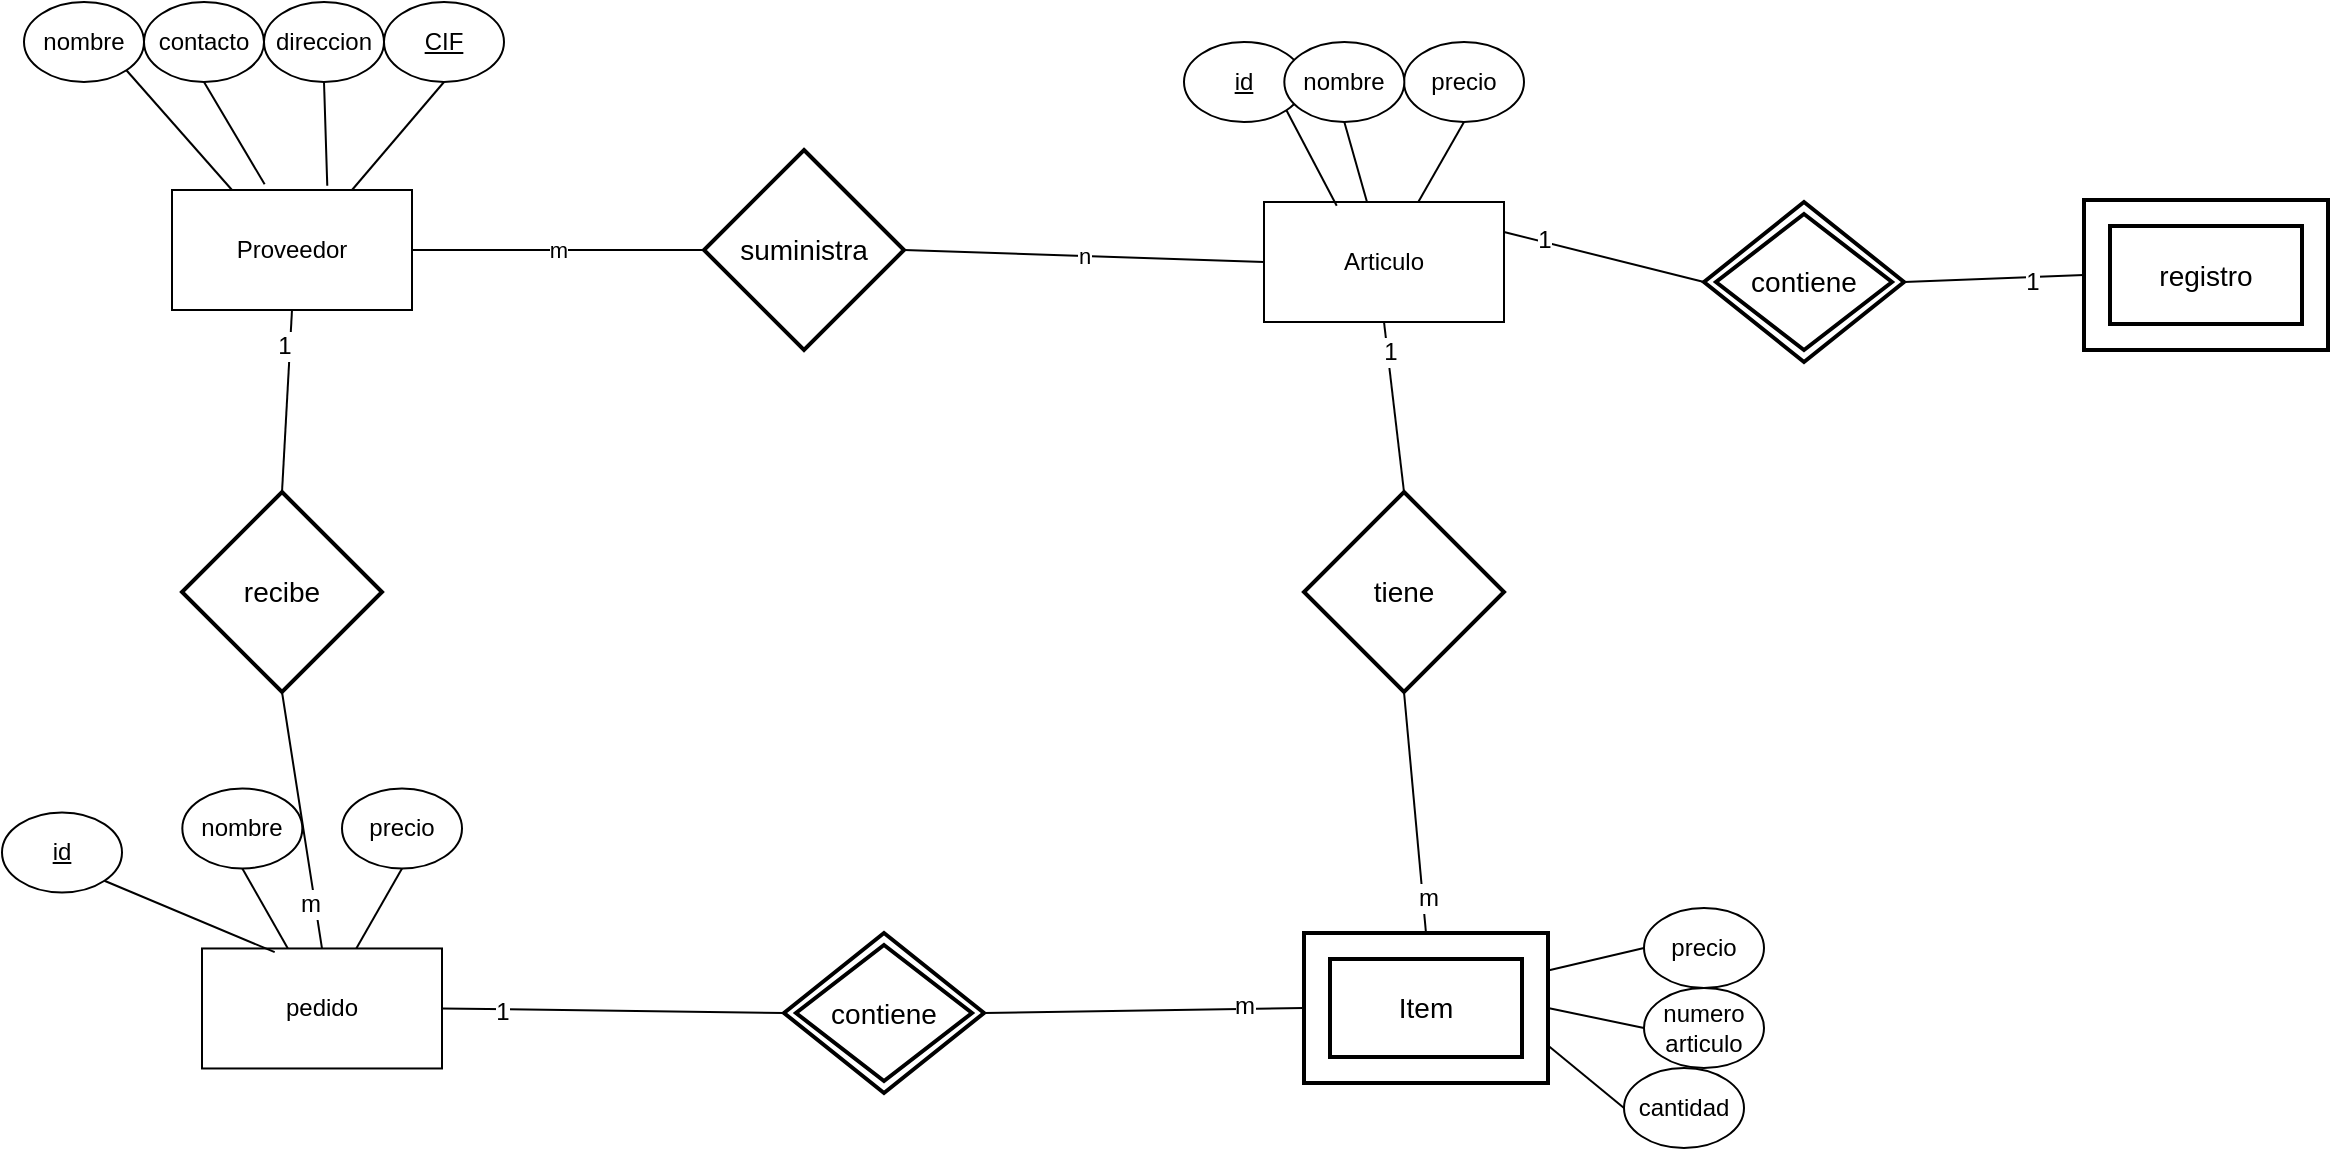 <mxfile version="11.3.0" type="device" pages="1"><diagram id="l-Sc0f-8xAgT0pf-_oMU" name="Página-1"><mxGraphModel dx="1169" dy="745" grid="1" gridSize="10" guides="1" tooltips="1" connect="1" arrows="1" fold="1" page="1" pageScale="1" pageWidth="850" pageHeight="1100" math="0" shadow="0"><root><mxCell id="0"/><mxCell id="1" parent="0"/><mxCell id="EnO6AbJoPnGke6jaRSgP-38" style="edgeStyle=none;rounded=0;orthogonalLoop=1;jettySize=auto;html=1;exitX=0.5;exitY=1;exitDx=0;exitDy=0;entryX=0.5;entryY=0;entryDx=0;entryDy=0;endArrow=none;endFill=0;" edge="1" parent="1" source="EnO6AbJoPnGke6jaRSgP-3" target="EnO6AbJoPnGke6jaRSgP-34"><mxGeometry relative="1" as="geometry"/></mxCell><mxCell id="EnO6AbJoPnGke6jaRSgP-43" value="1" style="text;html=1;resizable=0;points=[];align=center;verticalAlign=middle;labelBackgroundColor=#ffffff;" vertex="1" connectable="0" parent="EnO6AbJoPnGke6jaRSgP-38"><mxGeometry x="-0.648" y="1" relative="1" as="geometry"><mxPoint as="offset"/></mxGeometry></mxCell><mxCell id="EnO6AbJoPnGke6jaRSgP-49" style="edgeStyle=none;rounded=0;orthogonalLoop=1;jettySize=auto;html=1;exitX=1;exitY=0.25;exitDx=0;exitDy=0;entryX=0;entryY=0.5;entryDx=0;entryDy=0;endArrow=none;endFill=0;" edge="1" parent="1" source="EnO6AbJoPnGke6jaRSgP-3" target="EnO6AbJoPnGke6jaRSgP-51"><mxGeometry relative="1" as="geometry"><mxPoint x="998.998" y="259.281" as="targetPoint"/></mxGeometry></mxCell><mxCell id="EnO6AbJoPnGke6jaRSgP-53" value="1" style="text;html=1;resizable=0;points=[];align=center;verticalAlign=middle;labelBackgroundColor=#ffffff;" vertex="1" connectable="0" parent="EnO6AbJoPnGke6jaRSgP-49"><mxGeometry x="-0.598" y="1" relative="1" as="geometry"><mxPoint as="offset"/></mxGeometry></mxCell><mxCell id="EnO6AbJoPnGke6jaRSgP-3" value="Articulo" style="rounded=0;whiteSpace=wrap;html=1;" vertex="1" parent="1"><mxGeometry x="840" y="275" width="120" height="60" as="geometry"/></mxCell><mxCell id="EnO6AbJoPnGke6jaRSgP-36" value="m" style="edgeStyle=none;rounded=0;orthogonalLoop=1;jettySize=auto;html=1;exitX=1;exitY=0.5;exitDx=0;exitDy=0;entryX=0;entryY=0.5;entryDx=0;entryDy=0;endArrow=none;endFill=0;" edge="1" parent="1" source="EnO6AbJoPnGke6jaRSgP-4" target="EnO6AbJoPnGke6jaRSgP-35"><mxGeometry relative="1" as="geometry"/></mxCell><mxCell id="EnO6AbJoPnGke6jaRSgP-40" style="edgeStyle=none;rounded=0;orthogonalLoop=1;jettySize=auto;html=1;exitX=0.5;exitY=1;exitDx=0;exitDy=0;entryX=0.5;entryY=0;entryDx=0;entryDy=0;endArrow=none;endFill=0;" edge="1" parent="1" source="EnO6AbJoPnGke6jaRSgP-4" target="EnO6AbJoPnGke6jaRSgP-33"><mxGeometry relative="1" as="geometry"/></mxCell><mxCell id="EnO6AbJoPnGke6jaRSgP-46" value="1" style="text;html=1;resizable=0;points=[];align=center;verticalAlign=middle;labelBackgroundColor=#ffffff;" vertex="1" connectable="0" parent="EnO6AbJoPnGke6jaRSgP-40"><mxGeometry x="-0.616" y="-3" relative="1" as="geometry"><mxPoint as="offset"/></mxGeometry></mxCell><mxCell id="EnO6AbJoPnGke6jaRSgP-4" value="Proveedor" style="rounded=0;whiteSpace=wrap;html=1;" vertex="1" parent="1"><mxGeometry x="294" y="269" width="120" height="60" as="geometry"/></mxCell><mxCell id="EnO6AbJoPnGke6jaRSgP-13" style="edgeStyle=none;rounded=0;orthogonalLoop=1;jettySize=auto;html=1;exitX=0.5;exitY=1;exitDx=0;exitDy=0;entryX=0.75;entryY=0;entryDx=0;entryDy=0;endArrow=none;endFill=0;" edge="1" parent="1" source="EnO6AbJoPnGke6jaRSgP-5" target="EnO6AbJoPnGke6jaRSgP-4"><mxGeometry relative="1" as="geometry"/></mxCell><mxCell id="EnO6AbJoPnGke6jaRSgP-5" value="CIF" style="ellipse;whiteSpace=wrap;html=1;fontStyle=4" vertex="1" parent="1"><mxGeometry x="400" y="175" width="60" height="40" as="geometry"/></mxCell><mxCell id="EnO6AbJoPnGke6jaRSgP-12" style="edgeStyle=none;rounded=0;orthogonalLoop=1;jettySize=auto;html=1;exitX=0.5;exitY=1;exitDx=0;exitDy=0;entryX=0.647;entryY=-0.036;entryDx=0;entryDy=0;entryPerimeter=0;endArrow=none;endFill=0;" edge="1" parent="1" source="EnO6AbJoPnGke6jaRSgP-7" target="EnO6AbJoPnGke6jaRSgP-4"><mxGeometry relative="1" as="geometry"/></mxCell><mxCell id="EnO6AbJoPnGke6jaRSgP-7" value="direccion" style="ellipse;whiteSpace=wrap;html=1;" vertex="1" parent="1"><mxGeometry x="340" y="175" width="60" height="40" as="geometry"/></mxCell><mxCell id="EnO6AbJoPnGke6jaRSgP-11" style="edgeStyle=none;rounded=0;orthogonalLoop=1;jettySize=auto;html=1;exitX=0.5;exitY=1;exitDx=0;exitDy=0;entryX=0.386;entryY=-0.047;entryDx=0;entryDy=0;entryPerimeter=0;endArrow=none;endFill=0;" edge="1" parent="1" source="EnO6AbJoPnGke6jaRSgP-8" target="EnO6AbJoPnGke6jaRSgP-4"><mxGeometry relative="1" as="geometry"/></mxCell><mxCell id="EnO6AbJoPnGke6jaRSgP-8" value="contacto" style="ellipse;whiteSpace=wrap;html=1;" vertex="1" parent="1"><mxGeometry x="280" y="175" width="60" height="40" as="geometry"/></mxCell><mxCell id="EnO6AbJoPnGke6jaRSgP-10" style="rounded=0;orthogonalLoop=1;jettySize=auto;html=1;exitX=1;exitY=1;exitDx=0;exitDy=0;entryX=0.25;entryY=0;entryDx=0;entryDy=0;endArrow=none;endFill=0;" edge="1" parent="1" source="EnO6AbJoPnGke6jaRSgP-9" target="EnO6AbJoPnGke6jaRSgP-4"><mxGeometry relative="1" as="geometry"/></mxCell><mxCell id="EnO6AbJoPnGke6jaRSgP-9" value="nombre" style="ellipse;whiteSpace=wrap;html=1;" vertex="1" parent="1"><mxGeometry x="220" y="175" width="60" height="40" as="geometry"/></mxCell><mxCell id="EnO6AbJoPnGke6jaRSgP-20" style="edgeStyle=none;rounded=0;orthogonalLoop=1;jettySize=auto;html=1;exitX=0.5;exitY=1;exitDx=0;exitDy=0;endArrow=none;endFill=0;" edge="1" parent="1" source="EnO6AbJoPnGke6jaRSgP-15" target="EnO6AbJoPnGke6jaRSgP-3"><mxGeometry relative="1" as="geometry"/></mxCell><mxCell id="EnO6AbJoPnGke6jaRSgP-15" value="precio" style="ellipse;whiteSpace=wrap;html=1;" vertex="1" parent="1"><mxGeometry x="910" y="195" width="60" height="40" as="geometry"/></mxCell><mxCell id="EnO6AbJoPnGke6jaRSgP-18" style="edgeStyle=none;rounded=0;orthogonalLoop=1;jettySize=auto;html=1;exitX=1;exitY=1;exitDx=0;exitDy=0;entryX=0.303;entryY=0.031;entryDx=0;entryDy=0;entryPerimeter=0;endArrow=none;endFill=0;" edge="1" parent="1" source="EnO6AbJoPnGke6jaRSgP-16" target="EnO6AbJoPnGke6jaRSgP-3"><mxGeometry relative="1" as="geometry"/></mxCell><mxCell id="EnO6AbJoPnGke6jaRSgP-16" value="id" style="ellipse;whiteSpace=wrap;html=1;fontStyle=4" vertex="1" parent="1"><mxGeometry x="800" y="195" width="60" height="40" as="geometry"/></mxCell><mxCell id="EnO6AbJoPnGke6jaRSgP-19" style="edgeStyle=none;rounded=0;orthogonalLoop=1;jettySize=auto;html=1;exitX=0.5;exitY=1;exitDx=0;exitDy=0;endArrow=none;endFill=0;" edge="1" parent="1" source="EnO6AbJoPnGke6jaRSgP-17" target="EnO6AbJoPnGke6jaRSgP-3"><mxGeometry relative="1" as="geometry"/></mxCell><mxCell id="EnO6AbJoPnGke6jaRSgP-17" value="nombre" style="ellipse;whiteSpace=wrap;html=1;" vertex="1" parent="1"><mxGeometry x="850.167" y="195" width="60" height="40" as="geometry"/></mxCell><mxCell id="EnO6AbJoPnGke6jaRSgP-31" style="edgeStyle=none;rounded=0;orthogonalLoop=1;jettySize=auto;html=1;exitX=1;exitY=0.5;exitDx=0;exitDy=0;entryX=0;entryY=0.5;entryDx=0;entryDy=0;endArrow=none;endFill=0;" edge="1" parent="1" source="EnO6AbJoPnGke6jaRSgP-21" target="EnO6AbJoPnGke6jaRSgP-30"><mxGeometry relative="1" as="geometry"/></mxCell><mxCell id="EnO6AbJoPnGke6jaRSgP-45" value="1" style="text;html=1;resizable=0;points=[];align=center;verticalAlign=middle;labelBackgroundColor=#ffffff;" vertex="1" connectable="0" parent="EnO6AbJoPnGke6jaRSgP-31"><mxGeometry x="-0.657" y="-1" relative="1" as="geometry"><mxPoint as="offset"/></mxGeometry></mxCell><mxCell id="EnO6AbJoPnGke6jaRSgP-21" value="pedido" style="rounded=0;whiteSpace=wrap;html=1;" vertex="1" parent="1"><mxGeometry x="309" y="648.235" width="120" height="60" as="geometry"/></mxCell><mxCell id="EnO6AbJoPnGke6jaRSgP-22" style="edgeStyle=none;rounded=0;orthogonalLoop=1;jettySize=auto;html=1;exitX=0.5;exitY=1;exitDx=0;exitDy=0;endArrow=none;endFill=0;" edge="1" parent="1" source="EnO6AbJoPnGke6jaRSgP-23" target="EnO6AbJoPnGke6jaRSgP-21"><mxGeometry relative="1" as="geometry"/></mxCell><mxCell id="EnO6AbJoPnGke6jaRSgP-23" value="precio" style="ellipse;whiteSpace=wrap;html=1;" vertex="1" parent="1"><mxGeometry x="379" y="568.235" width="60" height="40" as="geometry"/></mxCell><mxCell id="EnO6AbJoPnGke6jaRSgP-24" style="edgeStyle=none;rounded=0;orthogonalLoop=1;jettySize=auto;html=1;exitX=1;exitY=1;exitDx=0;exitDy=0;entryX=0.303;entryY=0.031;entryDx=0;entryDy=0;entryPerimeter=0;endArrow=none;endFill=0;" edge="1" parent="1" source="EnO6AbJoPnGke6jaRSgP-25" target="EnO6AbJoPnGke6jaRSgP-21"><mxGeometry relative="1" as="geometry"/></mxCell><mxCell id="EnO6AbJoPnGke6jaRSgP-25" value="id" style="ellipse;whiteSpace=wrap;html=1;fontStyle=4" vertex="1" parent="1"><mxGeometry x="209" y="580.235" width="60" height="40" as="geometry"/></mxCell><mxCell id="EnO6AbJoPnGke6jaRSgP-26" style="edgeStyle=none;rounded=0;orthogonalLoop=1;jettySize=auto;html=1;exitX=0.5;exitY=1;exitDx=0;exitDy=0;endArrow=none;endFill=0;" edge="1" parent="1" source="EnO6AbJoPnGke6jaRSgP-27" target="EnO6AbJoPnGke6jaRSgP-21"><mxGeometry relative="1" as="geometry"/></mxCell><mxCell id="EnO6AbJoPnGke6jaRSgP-27" value="nombre" style="ellipse;whiteSpace=wrap;html=1;" vertex="1" parent="1"><mxGeometry x="299.167" y="568.235" width="60" height="40" as="geometry"/></mxCell><mxCell id="EnO6AbJoPnGke6jaRSgP-56" style="edgeStyle=none;rounded=0;orthogonalLoop=1;jettySize=auto;html=1;exitX=1;exitY=0.25;exitDx=0;exitDy=0;entryX=0;entryY=0.5;entryDx=0;entryDy=0;endArrow=none;endFill=0;" edge="1" parent="1" source="EnO6AbJoPnGke6jaRSgP-29" target="EnO6AbJoPnGke6jaRSgP-55"><mxGeometry relative="1" as="geometry"/></mxCell><mxCell id="EnO6AbJoPnGke6jaRSgP-29" value="Item" style="shape=ext;strokeWidth=2;margin=10;double=1;whiteSpace=wrap;html=1;align=center;fontSize=14;" vertex="1" parent="1"><mxGeometry x="860" y="640.5" width="122" height="75" as="geometry"/></mxCell><mxCell id="EnO6AbJoPnGke6jaRSgP-32" style="edgeStyle=none;rounded=0;orthogonalLoop=1;jettySize=auto;html=1;exitX=1;exitY=0.5;exitDx=0;exitDy=0;entryX=0;entryY=0.5;entryDx=0;entryDy=0;endArrow=none;endFill=0;" edge="1" parent="1" source="EnO6AbJoPnGke6jaRSgP-30" target="EnO6AbJoPnGke6jaRSgP-29"><mxGeometry relative="1" as="geometry"/></mxCell><mxCell id="EnO6AbJoPnGke6jaRSgP-44" value="m" style="text;html=1;resizable=0;points=[];align=center;verticalAlign=middle;labelBackgroundColor=#ffffff;" vertex="1" connectable="0" parent="EnO6AbJoPnGke6jaRSgP-32"><mxGeometry x="0.626" y="2" relative="1" as="geometry"><mxPoint as="offset"/></mxGeometry></mxCell><mxCell id="EnO6AbJoPnGke6jaRSgP-30" value="contiene" style="shape=rhombus;double=1;strokeWidth=2;fontSize=17;perimeter=rhombusPerimeter;whiteSpace=wrap;html=1;align=center;fontSize=14;" vertex="1" parent="1"><mxGeometry x="600" y="640.5" width="100" height="80" as="geometry"/></mxCell><mxCell id="EnO6AbJoPnGke6jaRSgP-41" style="edgeStyle=none;rounded=0;orthogonalLoop=1;jettySize=auto;html=1;exitX=0.5;exitY=1;exitDx=0;exitDy=0;entryX=0.5;entryY=0;entryDx=0;entryDy=0;endArrow=none;endFill=0;" edge="1" parent="1" source="EnO6AbJoPnGke6jaRSgP-33" target="EnO6AbJoPnGke6jaRSgP-21"><mxGeometry relative="1" as="geometry"/></mxCell><mxCell id="EnO6AbJoPnGke6jaRSgP-47" value="m" style="text;html=1;resizable=0;points=[];align=center;verticalAlign=middle;labelBackgroundColor=#ffffff;" vertex="1" connectable="0" parent="EnO6AbJoPnGke6jaRSgP-41"><mxGeometry x="0.652" y="-3" relative="1" as="geometry"><mxPoint as="offset"/></mxGeometry></mxCell><mxCell id="EnO6AbJoPnGke6jaRSgP-33" value="recibe" style="shape=rhombus;strokeWidth=2;fontSize=17;perimeter=rhombusPerimeter;whiteSpace=wrap;html=1;align=center;fontSize=14;" vertex="1" parent="1"><mxGeometry x="299" y="420" width="100" height="100" as="geometry"/></mxCell><mxCell id="EnO6AbJoPnGke6jaRSgP-39" style="edgeStyle=none;rounded=0;orthogonalLoop=1;jettySize=auto;html=1;exitX=0.5;exitY=1;exitDx=0;exitDy=0;entryX=0.5;entryY=0;entryDx=0;entryDy=0;endArrow=none;endFill=0;" edge="1" parent="1" source="EnO6AbJoPnGke6jaRSgP-34" target="EnO6AbJoPnGke6jaRSgP-29"><mxGeometry relative="1" as="geometry"/></mxCell><mxCell id="EnO6AbJoPnGke6jaRSgP-42" value="m" style="text;html=1;resizable=0;points=[];align=center;verticalAlign=middle;labelBackgroundColor=#ffffff;" vertex="1" connectable="0" parent="EnO6AbJoPnGke6jaRSgP-39"><mxGeometry x="0.709" y="2" relative="1" as="geometry"><mxPoint as="offset"/></mxGeometry></mxCell><mxCell id="EnO6AbJoPnGke6jaRSgP-34" value="tiene" style="shape=rhombus;strokeWidth=2;fontSize=17;perimeter=rhombusPerimeter;whiteSpace=wrap;html=1;align=center;fontSize=14;" vertex="1" parent="1"><mxGeometry x="860" y="420" width="100" height="100" as="geometry"/></mxCell><mxCell id="EnO6AbJoPnGke6jaRSgP-37" value="n" style="edgeStyle=none;rounded=0;orthogonalLoop=1;jettySize=auto;html=1;exitX=1;exitY=0.5;exitDx=0;exitDy=0;entryX=0;entryY=0.5;entryDx=0;entryDy=0;endArrow=none;endFill=0;" edge="1" parent="1" source="EnO6AbJoPnGke6jaRSgP-35" target="EnO6AbJoPnGke6jaRSgP-3"><mxGeometry relative="1" as="geometry"/></mxCell><mxCell id="EnO6AbJoPnGke6jaRSgP-35" value="suministra" style="shape=rhombus;strokeWidth=2;fontSize=17;perimeter=rhombusPerimeter;whiteSpace=wrap;html=1;align=center;fontSize=14;" vertex="1" parent="1"><mxGeometry x="560" y="249" width="100" height="100" as="geometry"/></mxCell><mxCell id="EnO6AbJoPnGke6jaRSgP-50" value="registro" style="shape=ext;strokeWidth=2;margin=10;double=1;whiteSpace=wrap;html=1;align=center;fontSize=14;" vertex="1" parent="1"><mxGeometry x="1250" y="274" width="122" height="75" as="geometry"/></mxCell><mxCell id="EnO6AbJoPnGke6jaRSgP-52" style="edgeStyle=none;rounded=0;orthogonalLoop=1;jettySize=auto;html=1;exitX=1;exitY=0.5;exitDx=0;exitDy=0;entryX=0;entryY=0.5;entryDx=0;entryDy=0;endArrow=none;endFill=0;" edge="1" parent="1" source="EnO6AbJoPnGke6jaRSgP-51" target="EnO6AbJoPnGke6jaRSgP-50"><mxGeometry relative="1" as="geometry"/></mxCell><mxCell id="EnO6AbJoPnGke6jaRSgP-54" value="1" style="text;html=1;resizable=0;points=[];align=center;verticalAlign=middle;labelBackgroundColor=#ffffff;" vertex="1" connectable="0" parent="EnO6AbJoPnGke6jaRSgP-52"><mxGeometry x="0.419" y="-2" relative="1" as="geometry"><mxPoint as="offset"/></mxGeometry></mxCell><mxCell id="EnO6AbJoPnGke6jaRSgP-51" value="contiene" style="shape=rhombus;double=1;strokeWidth=2;fontSize=17;perimeter=rhombusPerimeter;whiteSpace=wrap;html=1;align=center;fontSize=14;" vertex="1" parent="1"><mxGeometry x="1060" y="275" width="100" height="80" as="geometry"/></mxCell><mxCell id="EnO6AbJoPnGke6jaRSgP-55" value="precio" style="ellipse;whiteSpace=wrap;html=1;" vertex="1" parent="1"><mxGeometry x="1030" y="628" width="60" height="40" as="geometry"/></mxCell><mxCell id="EnO6AbJoPnGke6jaRSgP-60" style="edgeStyle=none;rounded=0;orthogonalLoop=1;jettySize=auto;html=1;exitX=0;exitY=0.5;exitDx=0;exitDy=0;entryX=1;entryY=0.5;entryDx=0;entryDy=0;endArrow=none;endFill=0;" edge="1" parent="1" source="EnO6AbJoPnGke6jaRSgP-57" target="EnO6AbJoPnGke6jaRSgP-29"><mxGeometry relative="1" as="geometry"/></mxCell><mxCell id="EnO6AbJoPnGke6jaRSgP-57" value="numero articulo" style="ellipse;whiteSpace=wrap;html=1;" vertex="1" parent="1"><mxGeometry x="1030" y="668" width="60" height="40" as="geometry"/></mxCell><mxCell id="EnO6AbJoPnGke6jaRSgP-59" style="edgeStyle=none;rounded=0;orthogonalLoop=1;jettySize=auto;html=1;exitX=0;exitY=0.5;exitDx=0;exitDy=0;entryX=1;entryY=0.75;entryDx=0;entryDy=0;endArrow=none;endFill=0;" edge="1" parent="1" source="EnO6AbJoPnGke6jaRSgP-58" target="EnO6AbJoPnGke6jaRSgP-29"><mxGeometry relative="1" as="geometry"/></mxCell><mxCell id="EnO6AbJoPnGke6jaRSgP-58" value="cantidad" style="ellipse;whiteSpace=wrap;html=1;" vertex="1" parent="1"><mxGeometry x="1020" y="708" width="60" height="40" as="geometry"/></mxCell></root></mxGraphModel></diagram></mxfile>